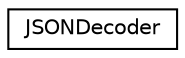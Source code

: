 digraph "Graphical Class Hierarchy"
{
  edge [fontname="Helvetica",fontsize="10",labelfontname="Helvetica",labelfontsize="10"];
  node [fontname="Helvetica",fontsize="10",shape=record];
  rankdir="LR";
  Node1 [label="JSONDecoder",height=0.2,width=0.4,color="black", fillcolor="white", style="filled",URL="$class_j_s_o_n_decoder.html"];
}
